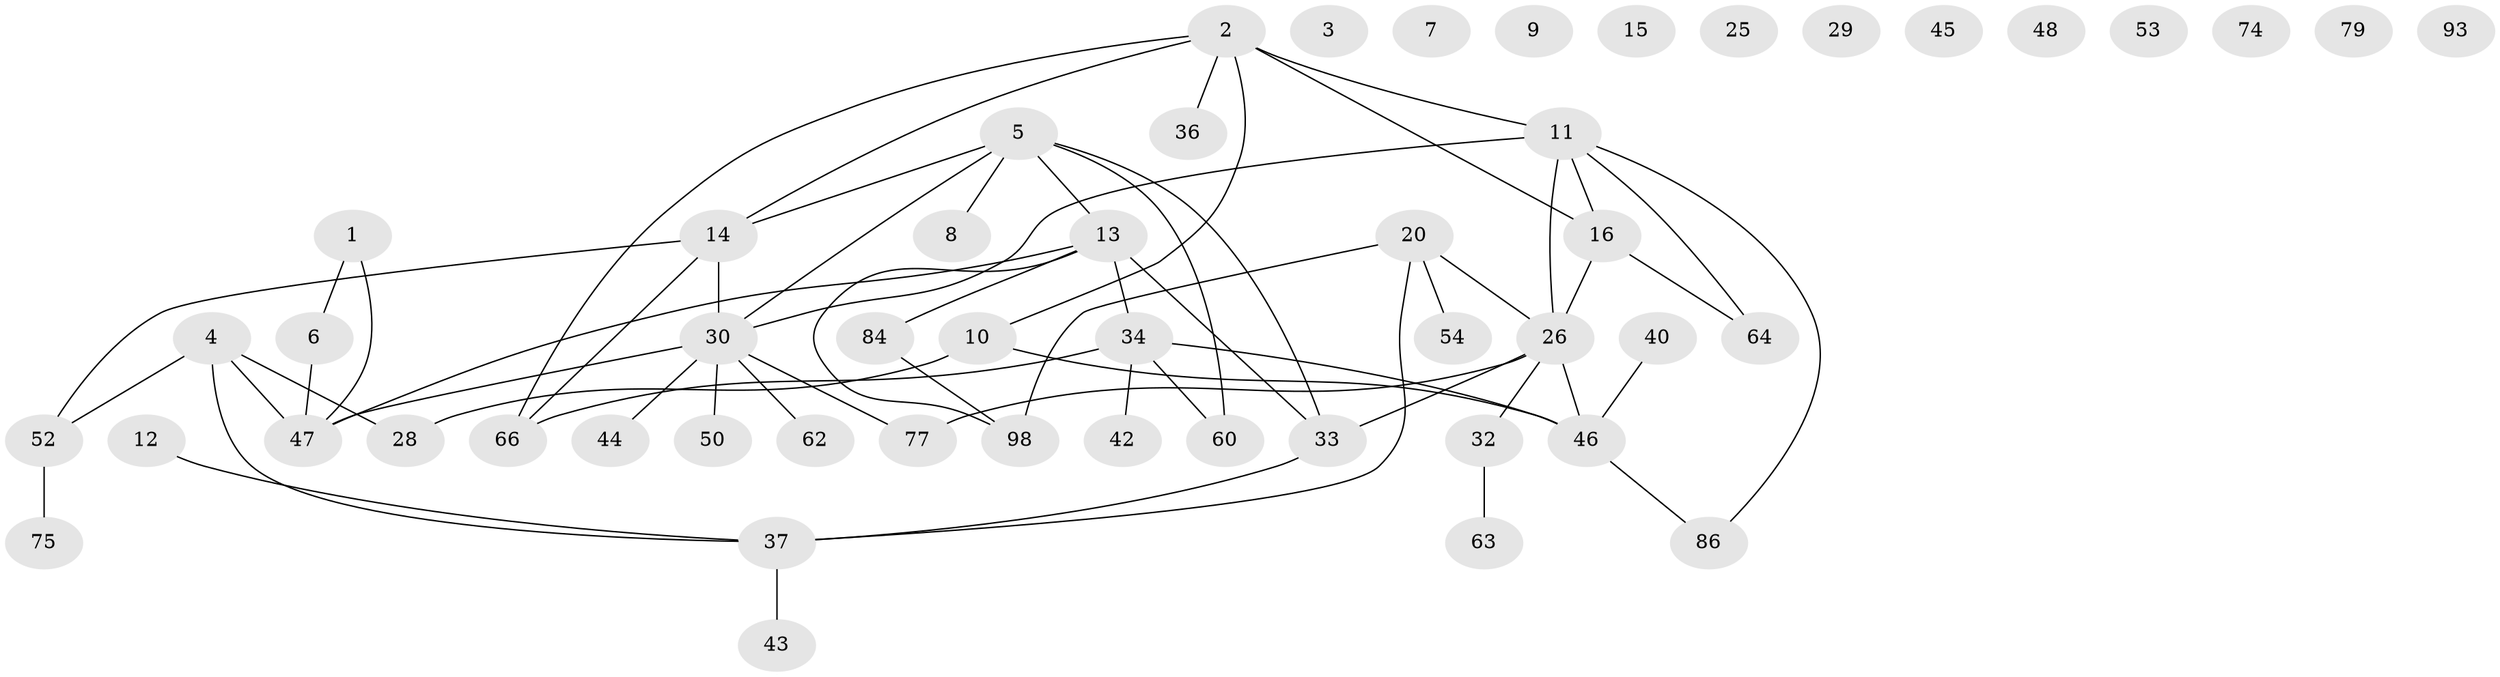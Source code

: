 // original degree distribution, {2: 0.3076923076923077, 3: 0.21153846153846154, 0: 0.10576923076923077, 4: 0.1346153846153846, 1: 0.19230769230769232, 5: 0.038461538461538464, 6: 0.009615384615384616}
// Generated by graph-tools (version 1.1) at 2025/16/03/04/25 18:16:42]
// undirected, 52 vertices, 61 edges
graph export_dot {
graph [start="1"]
  node [color=gray90,style=filled];
  1 [super="+101+83"];
  2 [super="+97+39"];
  3;
  4 [super="+82"];
  5 [super="+94+102+24"];
  6;
  7;
  8;
  9;
  10 [super="+72+78+22"];
  11 [super="+35+18"];
  12 [super="+71"];
  13 [super="+27"];
  14 [super="+19+23"];
  15;
  16 [super="+17+56"];
  20 [super="+59+21"];
  25;
  26 [super="+76"];
  28;
  29;
  30 [super="+31+68"];
  32;
  33 [super="+58"];
  34 [super="+100+92"];
  36;
  37 [super="+49"];
  40 [super="+91"];
  42;
  43;
  44 [super="+57"];
  45 [super="+51"];
  46 [super="+55"];
  47 [super="+80"];
  48;
  50 [super="+87"];
  52 [super="+95"];
  53;
  54;
  60;
  62 [super="+90"];
  63;
  64;
  66 [super="+70"];
  74;
  75 [super="+85"];
  77;
  79;
  84 [super="+104+88"];
  86;
  93;
  98 [super="+99"];
  1 -- 6;
  1 -- 47;
  2 -- 11;
  2 -- 66;
  2 -- 16;
  2 -- 10;
  2 -- 36;
  2 -- 14;
  4 -- 28;
  4 -- 37;
  4 -- 52;
  4 -- 47;
  5 -- 8;
  5 -- 60;
  5 -- 13;
  5 -- 14;
  5 -- 30;
  5 -- 33;
  6 -- 47;
  10 -- 28;
  10 -- 46 [weight=2];
  11 -- 64;
  11 -- 86;
  11 -- 16;
  11 -- 30;
  11 -- 26;
  12 -- 37;
  13 -- 33;
  13 -- 34 [weight=2];
  13 -- 98;
  13 -- 47;
  13 -- 84;
  14 -- 52;
  14 -- 30;
  14 -- 66;
  16 -- 64;
  16 -- 26;
  20 -- 98;
  20 -- 37;
  20 -- 54;
  20 -- 26;
  26 -- 32;
  26 -- 33;
  26 -- 77;
  26 -- 46;
  30 -- 77;
  30 -- 50;
  30 -- 62;
  30 -- 44;
  30 -- 47;
  32 -- 63;
  33 -- 37;
  34 -- 42;
  34 -- 60;
  34 -- 66;
  34 -- 46;
  37 -- 43;
  40 -- 46;
  46 -- 86;
  52 -- 75;
  84 -- 98;
}
